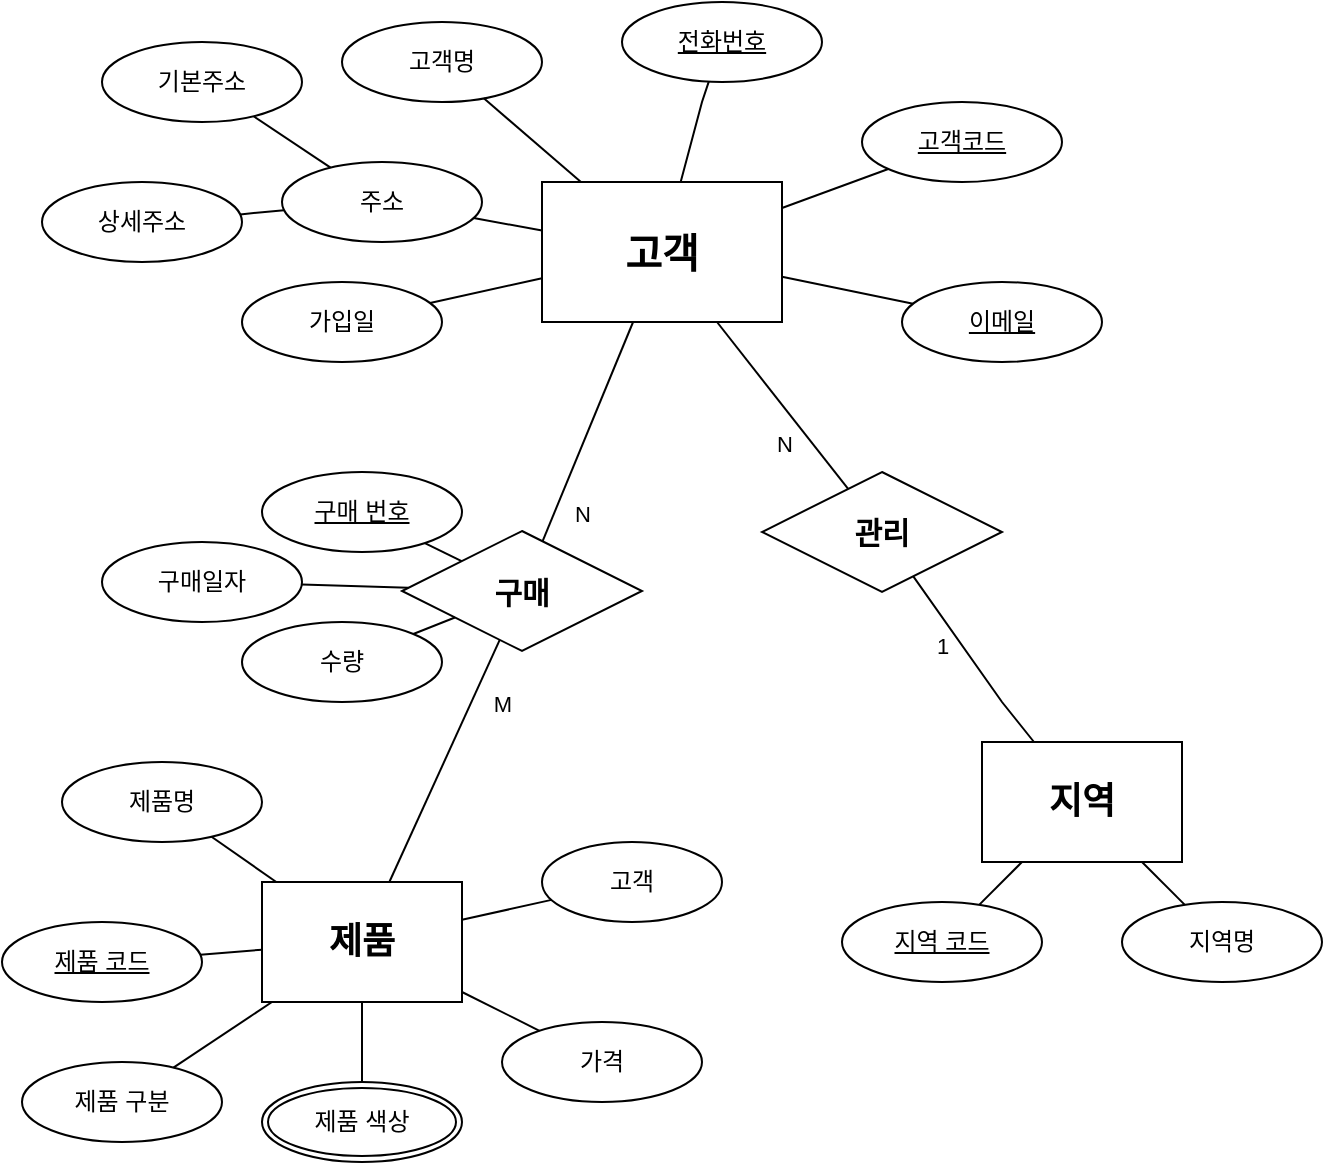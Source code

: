 <mxfile version="24.7.6" pages="2">
  <diagram name="페이지-1" id="dNF1UFYaSVlxBRXopvtU">
    <mxGraphModel dx="1227" dy="624" grid="1" gridSize="10" guides="1" tooltips="1" connect="1" arrows="1" fold="1" page="1" pageScale="1" pageWidth="827" pageHeight="1169" math="0" shadow="0">
      <root>
        <mxCell id="0" />
        <mxCell id="1" parent="0" />
        <mxCell id="-nFmehJWdLi-2tBVaaln-1" value="&lt;font style=&quot;font-size: 20px;&quot;&gt;&lt;b&gt;고객&lt;/b&gt;&lt;/font&gt;" style="whiteSpace=wrap;html=1;align=center;" vertex="1" parent="1">
          <mxGeometry x="420" y="380" width="120" height="70" as="geometry" />
        </mxCell>
        <mxCell id="-nFmehJWdLi-2tBVaaln-2" value="&lt;font style=&quot;font-size: 12px;&quot;&gt;고객명&lt;/font&gt;" style="ellipse;whiteSpace=wrap;html=1;align=center;" vertex="1" parent="1">
          <mxGeometry x="320" y="300" width="100" height="40" as="geometry" />
        </mxCell>
        <mxCell id="-nFmehJWdLi-2tBVaaln-3" value="" style="endArrow=none;html=1;rounded=0;" edge="1" parent="1" source="-nFmehJWdLi-2tBVaaln-2" target="-nFmehJWdLi-2tBVaaln-1">
          <mxGeometry relative="1" as="geometry">
            <mxPoint x="410" y="510" as="sourcePoint" />
            <mxPoint x="570" y="510" as="targetPoint" />
          </mxGeometry>
        </mxCell>
        <mxCell id="-nFmehJWdLi-2tBVaaln-4" value="전화번호" style="ellipse;whiteSpace=wrap;html=1;align=center;fontStyle=4;" vertex="1" parent="1">
          <mxGeometry x="460" y="290" width="100" height="40" as="geometry" />
        </mxCell>
        <mxCell id="-nFmehJWdLi-2tBVaaln-6" value="" style="endArrow=none;html=1;rounded=0;" edge="1" parent="1" source="-nFmehJWdLi-2tBVaaln-1" target="-nFmehJWdLi-2tBVaaln-4">
          <mxGeometry relative="1" as="geometry">
            <mxPoint x="401" y="348" as="sourcePoint" />
            <mxPoint x="449" y="390" as="targetPoint" />
            <Array as="points">
              <mxPoint x="500" y="340" />
            </Array>
          </mxGeometry>
        </mxCell>
        <mxCell id="-nFmehJWdLi-2tBVaaln-7" value="이메일" style="ellipse;whiteSpace=wrap;html=1;align=center;fontStyle=4;" vertex="1" parent="1">
          <mxGeometry x="600" y="430" width="100" height="40" as="geometry" />
        </mxCell>
        <mxCell id="-nFmehJWdLi-2tBVaaln-8" value="고객코드" style="ellipse;whiteSpace=wrap;html=1;align=center;fontStyle=4;" vertex="1" parent="1">
          <mxGeometry x="580" y="340" width="100" height="40" as="geometry" />
        </mxCell>
        <mxCell id="-nFmehJWdLi-2tBVaaln-9" value="" style="endArrow=none;html=1;rounded=0;" edge="1" parent="1" source="-nFmehJWdLi-2tBVaaln-1" target="-nFmehJWdLi-2tBVaaln-8">
          <mxGeometry relative="1" as="geometry">
            <mxPoint x="499" y="390" as="sourcePoint" />
            <mxPoint x="514" y="340" as="targetPoint" />
            <Array as="points" />
          </mxGeometry>
        </mxCell>
        <mxCell id="-nFmehJWdLi-2tBVaaln-10" value="" style="endArrow=none;html=1;rounded=0;" edge="1" parent="1" source="-nFmehJWdLi-2tBVaaln-1" target="-nFmehJWdLi-2tBVaaln-7">
          <mxGeometry relative="1" as="geometry">
            <mxPoint x="532" y="408" as="sourcePoint" />
            <mxPoint x="580" y="450" as="targetPoint" />
          </mxGeometry>
        </mxCell>
        <mxCell id="-nFmehJWdLi-2tBVaaln-11" value="주소" style="ellipse;whiteSpace=wrap;html=1;align=center;" vertex="1" parent="1">
          <mxGeometry x="290" y="370" width="100" height="40" as="geometry" />
        </mxCell>
        <mxCell id="-nFmehJWdLi-2tBVaaln-12" value="" style="endArrow=none;html=1;rounded=0;" edge="1" parent="1" source="-nFmehJWdLi-2tBVaaln-11" target="-nFmehJWdLi-2tBVaaln-1">
          <mxGeometry relative="1" as="geometry">
            <mxPoint x="410" y="510" as="sourcePoint" />
            <mxPoint x="570" y="510" as="targetPoint" />
          </mxGeometry>
        </mxCell>
        <mxCell id="-nFmehJWdLi-2tBVaaln-13" value="기본주소" style="ellipse;whiteSpace=wrap;html=1;align=center;" vertex="1" parent="1">
          <mxGeometry x="200" y="310" width="100" height="40" as="geometry" />
        </mxCell>
        <mxCell id="-nFmehJWdLi-2tBVaaln-15" value="상세주소" style="ellipse;whiteSpace=wrap;html=1;align=center;" vertex="1" parent="1">
          <mxGeometry x="170" y="380" width="100" height="40" as="geometry" />
        </mxCell>
        <mxCell id="-nFmehJWdLi-2tBVaaln-16" value="" style="endArrow=none;html=1;rounded=0;" edge="1" parent="1" source="-nFmehJWdLi-2tBVaaln-15" target="-nFmehJWdLi-2tBVaaln-11">
          <mxGeometry relative="1" as="geometry">
            <mxPoint x="180" y="440" as="sourcePoint" />
            <mxPoint x="340" y="440" as="targetPoint" />
          </mxGeometry>
        </mxCell>
        <mxCell id="-nFmehJWdLi-2tBVaaln-17" value="" style="endArrow=none;html=1;rounded=0;" edge="1" parent="1" source="-nFmehJWdLi-2tBVaaln-13" target="-nFmehJWdLi-2tBVaaln-11">
          <mxGeometry relative="1" as="geometry">
            <mxPoint x="410" y="510" as="sourcePoint" />
            <mxPoint x="310" y="410" as="targetPoint" />
          </mxGeometry>
        </mxCell>
        <mxCell id="-nFmehJWdLi-2tBVaaln-18" value="가입일" style="ellipse;whiteSpace=wrap;html=1;align=center;" vertex="1" parent="1">
          <mxGeometry x="270" y="430" width="100" height="40" as="geometry" />
        </mxCell>
        <mxCell id="-nFmehJWdLi-2tBVaaln-19" value="" style="endArrow=none;html=1;rounded=0;" edge="1" parent="1" source="-nFmehJWdLi-2tBVaaln-18" target="-nFmehJWdLi-2tBVaaln-1">
          <mxGeometry relative="1" as="geometry">
            <mxPoint x="390" y="429" as="sourcePoint" />
            <mxPoint x="430" y="427" as="targetPoint" />
          </mxGeometry>
        </mxCell>
        <mxCell id="-nFmehJWdLi-2tBVaaln-21" value="" style="endArrow=none;html=1;rounded=0;" edge="1" parent="1" source="-nFmehJWdLi-2tBVaaln-1" target="-nFmehJWdLi-2tBVaaln-49">
          <mxGeometry relative="1" as="geometry">
            <mxPoint x="550" y="437" as="sourcePoint" />
            <mxPoint x="550" y="500" as="targetPoint" />
          </mxGeometry>
        </mxCell>
        <mxCell id="-nFmehJWdLi-2tBVaaln-52" value="N" style="edgeLabel;html=1;align=center;verticalAlign=middle;resizable=0;points=[];" vertex="1" connectable="0" parent="-nFmehJWdLi-2tBVaaln-21">
          <mxGeometry x="0.36" y="2" relative="1" as="geometry">
            <mxPoint x="-13" y="5" as="offset" />
          </mxGeometry>
        </mxCell>
        <mxCell id="-nFmehJWdLi-2tBVaaln-22" value="&lt;font style=&quot;font-size: 18px;&quot;&gt;&lt;b&gt;지역&lt;/b&gt;&lt;/font&gt;" style="whiteSpace=wrap;html=1;align=center;" vertex="1" parent="1">
          <mxGeometry x="640" y="660" width="100" height="60" as="geometry" />
        </mxCell>
        <mxCell id="-nFmehJWdLi-2tBVaaln-23" value="지역명" style="ellipse;whiteSpace=wrap;html=1;align=center;" vertex="1" parent="1">
          <mxGeometry x="710" y="740" width="100" height="40" as="geometry" />
        </mxCell>
        <mxCell id="-nFmehJWdLi-2tBVaaln-25" value="" style="endArrow=none;html=1;rounded=0;" edge="1" parent="1" source="-nFmehJWdLi-2tBVaaln-41" target="-nFmehJWdLi-2tBVaaln-22">
          <mxGeometry relative="1" as="geometry">
            <mxPoint x="634.659" y="760.879" as="sourcePoint" />
            <mxPoint x="770" y="680" as="targetPoint" />
          </mxGeometry>
        </mxCell>
        <mxCell id="-nFmehJWdLi-2tBVaaln-26" value="" style="endArrow=none;html=1;rounded=0;" edge="1" parent="1" source="-nFmehJWdLi-2tBVaaln-22" target="-nFmehJWdLi-2tBVaaln-23">
          <mxGeometry relative="1" as="geometry">
            <mxPoint x="610" y="680" as="sourcePoint" />
            <mxPoint x="770" y="680" as="targetPoint" />
          </mxGeometry>
        </mxCell>
        <mxCell id="-nFmehJWdLi-2tBVaaln-29" value="&lt;span style=&quot;font-size: 18px;&quot;&gt;&lt;b&gt;제품&lt;/b&gt;&lt;/span&gt;" style="whiteSpace=wrap;html=1;align=center;" vertex="1" parent="1">
          <mxGeometry x="280" y="730" width="100" height="60" as="geometry" />
        </mxCell>
        <mxCell id="-nFmehJWdLi-2tBVaaln-31" value="제품명" style="ellipse;whiteSpace=wrap;html=1;align=center;" vertex="1" parent="1">
          <mxGeometry x="180" y="670" width="100" height="40" as="geometry" />
        </mxCell>
        <mxCell id="-nFmehJWdLi-2tBVaaln-32" value="제품 구분" style="ellipse;whiteSpace=wrap;html=1;align=center;" vertex="1" parent="1">
          <mxGeometry x="160" y="820" width="100" height="40" as="geometry" />
        </mxCell>
        <mxCell id="-nFmehJWdLi-2tBVaaln-33" value="가격" style="ellipse;whiteSpace=wrap;html=1;align=center;" vertex="1" parent="1">
          <mxGeometry x="400" y="800" width="100" height="40" as="geometry" />
        </mxCell>
        <mxCell id="-nFmehJWdLi-2tBVaaln-35" value="제품 색상" style="ellipse;shape=doubleEllipse;margin=3;whiteSpace=wrap;html=1;align=center;" vertex="1" parent="1">
          <mxGeometry x="280" y="830" width="100" height="40" as="geometry" />
        </mxCell>
        <mxCell id="-nFmehJWdLi-2tBVaaln-36" value="" style="endArrow=none;html=1;rounded=0;" edge="1" parent="1" source="-nFmehJWdLi-2tBVaaln-31" target="-nFmehJWdLi-2tBVaaln-29">
          <mxGeometry relative="1" as="geometry">
            <mxPoint x="600" y="700" as="sourcePoint" />
            <mxPoint x="760" y="700" as="targetPoint" />
          </mxGeometry>
        </mxCell>
        <mxCell id="-nFmehJWdLi-2tBVaaln-37" value="" style="endArrow=none;html=1;rounded=0;" edge="1" parent="1" source="-nFmehJWdLi-2tBVaaln-32" target="-nFmehJWdLi-2tBVaaln-29">
          <mxGeometry relative="1" as="geometry">
            <mxPoint x="420" y="690" as="sourcePoint" />
            <mxPoint x="297" y="740" as="targetPoint" />
            <Array as="points" />
          </mxGeometry>
        </mxCell>
        <mxCell id="-nFmehJWdLi-2tBVaaln-38" value="" style="endArrow=none;html=1;rounded=0;" edge="1" parent="1" source="-nFmehJWdLi-2tBVaaln-33" target="-nFmehJWdLi-2tBVaaln-29">
          <mxGeometry relative="1" as="geometry">
            <mxPoint x="415" y="717" as="sourcePoint" />
            <mxPoint x="383" y="740" as="targetPoint" />
            <Array as="points" />
          </mxGeometry>
        </mxCell>
        <mxCell id="-nFmehJWdLi-2tBVaaln-39" value="" style="endArrow=none;html=1;rounded=0;" edge="1" parent="1" source="-nFmehJWdLi-2tBVaaln-35" target="-nFmehJWdLi-2tBVaaln-29">
          <mxGeometry relative="1" as="geometry">
            <mxPoint x="425" y="727" as="sourcePoint" />
            <mxPoint x="393" y="750" as="targetPoint" />
            <Array as="points" />
          </mxGeometry>
        </mxCell>
        <mxCell id="-nFmehJWdLi-2tBVaaln-40" value="" style="endArrow=none;html=1;rounded=0;" edge="1" parent="1" source="-nFmehJWdLi-2tBVaaln-43" target="-nFmehJWdLi-2tBVaaln-29">
          <mxGeometry relative="1" as="geometry">
            <mxPoint x="249.144" y="766.314" as="sourcePoint" />
            <mxPoint x="403" y="760" as="targetPoint" />
            <Array as="points" />
          </mxGeometry>
        </mxCell>
        <mxCell id="-nFmehJWdLi-2tBVaaln-41" value="지역 코드" style="ellipse;whiteSpace=wrap;html=1;align=center;fontStyle=4;" vertex="1" parent="1">
          <mxGeometry x="570" y="740" width="100" height="40" as="geometry" />
        </mxCell>
        <mxCell id="-nFmehJWdLi-2tBVaaln-43" value="제품 코드" style="ellipse;whiteSpace=wrap;html=1;align=center;fontStyle=4;" vertex="1" parent="1">
          <mxGeometry x="150" y="750" width="100" height="40" as="geometry" />
        </mxCell>
        <mxCell id="-nFmehJWdLi-2tBVaaln-46" value="" style="endArrow=none;html=1;rounded=0;" edge="1" parent="1" source="-nFmehJWdLi-2tBVaaln-1" target="-nFmehJWdLi-2tBVaaln-53">
          <mxGeometry relative="1" as="geometry">
            <mxPoint x="465" y="460" as="sourcePoint" />
            <mxPoint x="440.866" y="500.94" as="targetPoint" />
          </mxGeometry>
        </mxCell>
        <mxCell id="-nFmehJWdLi-2tBVaaln-67" value="M" style="edgeLabel;html=1;align=center;verticalAlign=middle;resizable=0;points=[];" vertex="1" connectable="0" parent="-nFmehJWdLi-2tBVaaln-46">
          <mxGeometry x="-0.04" y="2" relative="1" as="geometry">
            <mxPoint x="-46" y="137" as="offset" />
          </mxGeometry>
        </mxCell>
        <mxCell id="-nFmehJWdLi-2tBVaaln-47" value="고객" style="ellipse;whiteSpace=wrap;html=1;align=center;" vertex="1" parent="1">
          <mxGeometry x="420" y="710" width="90" height="40" as="geometry" />
        </mxCell>
        <mxCell id="-nFmehJWdLi-2tBVaaln-48" value="" style="endArrow=none;html=1;rounded=0;" edge="1" parent="1" source="-nFmehJWdLi-2tBVaaln-29" target="-nFmehJWdLi-2tBVaaln-47">
          <mxGeometry relative="1" as="geometry">
            <mxPoint x="246" y="833" as="sourcePoint" />
            <mxPoint x="295" y="800" as="targetPoint" />
            <Array as="points" />
          </mxGeometry>
        </mxCell>
        <mxCell id="-nFmehJWdLi-2tBVaaln-49" value="&lt;b&gt;&lt;font style=&quot;font-size: 15px;&quot;&gt;관리&lt;/font&gt;&lt;/b&gt;" style="shape=rhombus;perimeter=rhombusPerimeter;whiteSpace=wrap;html=1;align=center;" vertex="1" parent="1">
          <mxGeometry x="530" y="525" width="120" height="60" as="geometry" />
        </mxCell>
        <mxCell id="-nFmehJWdLi-2tBVaaln-50" value="" style="endArrow=none;html=1;rounded=0;" edge="1" parent="1" source="-nFmehJWdLi-2tBVaaln-49" target="-nFmehJWdLi-2tBVaaln-22">
          <mxGeometry relative="1" as="geometry">
            <mxPoint x="480" y="530" as="sourcePoint" />
            <mxPoint x="640" y="530" as="targetPoint" />
            <Array as="points">
              <mxPoint x="650" y="640" />
            </Array>
          </mxGeometry>
        </mxCell>
        <mxCell id="-nFmehJWdLi-2tBVaaln-51" value="1&lt;div&gt;&lt;br&gt;&lt;/div&gt;" style="edgeLabel;html=1;align=center;verticalAlign=middle;resizable=0;points=[];" vertex="1" connectable="0" parent="-nFmehJWdLi-2tBVaaln-50">
          <mxGeometry x="0.252" y="4" relative="1" as="geometry">
            <mxPoint x="-26" y="-8" as="offset" />
          </mxGeometry>
        </mxCell>
        <mxCell id="-nFmehJWdLi-2tBVaaln-53" value="&lt;font style=&quot;font-size: 15px;&quot;&gt;&lt;b&gt;구매&lt;/b&gt;&lt;/font&gt;" style="shape=rhombus;perimeter=rhombusPerimeter;whiteSpace=wrap;html=1;align=center;" vertex="1" parent="1">
          <mxGeometry x="350" y="554.5" width="120" height="60" as="geometry" />
        </mxCell>
        <mxCell id="-nFmehJWdLi-2tBVaaln-58" value="" style="endArrow=none;html=1;rounded=0;" edge="1" parent="1" source="-nFmehJWdLi-2tBVaaln-53" target="-nFmehJWdLi-2tBVaaln-29">
          <mxGeometry relative="1" as="geometry">
            <mxPoint x="480" y="650" as="sourcePoint" />
            <mxPoint x="640" y="650" as="targetPoint" />
          </mxGeometry>
        </mxCell>
        <mxCell id="-nFmehJWdLi-2tBVaaln-66" value="N" style="edgeLabel;html=1;align=center;verticalAlign=middle;resizable=0;points=[];" vertex="1" connectable="0" parent="-nFmehJWdLi-2tBVaaln-58">
          <mxGeometry x="-0.045" y="-3" relative="1" as="geometry">
            <mxPoint x="70" y="-120" as="offset" />
          </mxGeometry>
        </mxCell>
        <mxCell id="-nFmehJWdLi-2tBVaaln-59" value="구매일자" style="ellipse;whiteSpace=wrap;html=1;align=center;" vertex="1" parent="1">
          <mxGeometry x="200" y="560" width="100" height="40" as="geometry" />
        </mxCell>
        <mxCell id="-nFmehJWdLi-2tBVaaln-60" value="수량" style="ellipse;whiteSpace=wrap;html=1;align=center;" vertex="1" parent="1">
          <mxGeometry x="270" y="600" width="100" height="40" as="geometry" />
        </mxCell>
        <mxCell id="-nFmehJWdLi-2tBVaaln-62" value="구매 번호" style="ellipse;whiteSpace=wrap;html=1;align=center;fontStyle=4;" vertex="1" parent="1">
          <mxGeometry x="280" y="525" width="100" height="40" as="geometry" />
        </mxCell>
        <mxCell id="-nFmehJWdLi-2tBVaaln-63" value="" style="endArrow=none;html=1;rounded=0;" edge="1" parent="1" source="-nFmehJWdLi-2tBVaaln-62" target="-nFmehJWdLi-2tBVaaln-53">
          <mxGeometry relative="1" as="geometry">
            <mxPoint x="480" y="530" as="sourcePoint" />
            <mxPoint x="640" y="530" as="targetPoint" />
          </mxGeometry>
        </mxCell>
        <mxCell id="-nFmehJWdLi-2tBVaaln-64" value="" style="endArrow=none;html=1;rounded=0;" edge="1" parent="1" source="-nFmehJWdLi-2tBVaaln-59" target="-nFmehJWdLi-2tBVaaln-53">
          <mxGeometry relative="1" as="geometry">
            <mxPoint x="372" y="570" as="sourcePoint" />
            <mxPoint x="390" y="580" as="targetPoint" />
          </mxGeometry>
        </mxCell>
        <mxCell id="-nFmehJWdLi-2tBVaaln-65" value="" style="endArrow=none;html=1;rounded=0;" edge="1" parent="1" source="-nFmehJWdLi-2tBVaaln-60" target="-nFmehJWdLi-2tBVaaln-53">
          <mxGeometry relative="1" as="geometry">
            <mxPoint x="382" y="580" as="sourcePoint" />
            <mxPoint x="400" y="590" as="targetPoint" />
          </mxGeometry>
        </mxCell>
      </root>
    </mxGraphModel>
  </diagram>
  <diagram id="HDTzjxd5CKnHgSikG93E" name="페이지-2">
    <mxGraphModel dx="1269" dy="530" grid="1" gridSize="10" guides="1" tooltips="1" connect="1" arrows="1" fold="1" page="1" pageScale="1" pageWidth="827" pageHeight="1169" math="0" shadow="0">
      <root>
        <mxCell id="0" />
        <mxCell id="1" parent="0" />
        <mxCell id="ekoniDYoHtG8kIg82wjU-1" value="고객" style="shape=table;startSize=30;container=1;collapsible=1;childLayout=tableLayout;fixedRows=1;rowLines=0;fontStyle=1;align=center;resizeLast=1;html=1;" vertex="1" parent="1">
          <mxGeometry x="20" y="20" width="180" height="270" as="geometry" />
        </mxCell>
        <mxCell id="ekoniDYoHtG8kIg82wjU-2" value="" style="shape=tableRow;horizontal=0;startSize=0;swimlaneHead=0;swimlaneBody=0;fillColor=none;collapsible=0;dropTarget=0;points=[[0,0.5],[1,0.5]];portConstraint=eastwest;top=0;left=0;right=0;bottom=1;" vertex="1" parent="ekoniDYoHtG8kIg82wjU-1">
          <mxGeometry y="30" width="180" height="30" as="geometry" />
        </mxCell>
        <mxCell id="ekoniDYoHtG8kIg82wjU-3" value="PK" style="shape=partialRectangle;connectable=0;fillColor=none;top=0;left=0;bottom=0;right=0;fontStyle=1;overflow=hidden;whiteSpace=wrap;html=1;" vertex="1" parent="ekoniDYoHtG8kIg82wjU-2">
          <mxGeometry width="30" height="30" as="geometry">
            <mxRectangle width="30" height="30" as="alternateBounds" />
          </mxGeometry>
        </mxCell>
        <mxCell id="ekoniDYoHtG8kIg82wjU-4" value="고객코드" style="shape=partialRectangle;connectable=0;fillColor=none;top=0;left=0;bottom=0;right=0;align=left;spacingLeft=6;fontStyle=5;overflow=hidden;whiteSpace=wrap;html=1;" vertex="1" parent="ekoniDYoHtG8kIg82wjU-2">
          <mxGeometry x="30" width="150" height="30" as="geometry">
            <mxRectangle width="150" height="30" as="alternateBounds" />
          </mxGeometry>
        </mxCell>
        <mxCell id="ekoniDYoHtG8kIg82wjU-5" value="" style="shape=tableRow;horizontal=0;startSize=0;swimlaneHead=0;swimlaneBody=0;fillColor=none;collapsible=0;dropTarget=0;points=[[0,0.5],[1,0.5]];portConstraint=eastwest;top=0;left=0;right=0;bottom=0;" vertex="1" parent="ekoniDYoHtG8kIg82wjU-1">
          <mxGeometry y="60" width="180" height="30" as="geometry" />
        </mxCell>
        <mxCell id="ekoniDYoHtG8kIg82wjU-6" value="" style="shape=partialRectangle;connectable=0;fillColor=none;top=0;left=0;bottom=0;right=0;editable=1;overflow=hidden;whiteSpace=wrap;html=1;" vertex="1" parent="ekoniDYoHtG8kIg82wjU-5">
          <mxGeometry width="30" height="30" as="geometry">
            <mxRectangle width="30" height="30" as="alternateBounds" />
          </mxGeometry>
        </mxCell>
        <mxCell id="ekoniDYoHtG8kIg82wjU-7" value="고객명" style="shape=partialRectangle;connectable=0;fillColor=none;top=0;left=0;bottom=0;right=0;align=left;spacingLeft=6;overflow=hidden;whiteSpace=wrap;html=1;" vertex="1" parent="ekoniDYoHtG8kIg82wjU-5">
          <mxGeometry x="30" width="150" height="30" as="geometry">
            <mxRectangle width="150" height="30" as="alternateBounds" />
          </mxGeometry>
        </mxCell>
        <mxCell id="ekoniDYoHtG8kIg82wjU-8" value="" style="shape=tableRow;horizontal=0;startSize=0;swimlaneHead=0;swimlaneBody=0;fillColor=none;collapsible=0;dropTarget=0;points=[[0,0.5],[1,0.5]];portConstraint=eastwest;top=0;left=0;right=0;bottom=0;" vertex="1" parent="ekoniDYoHtG8kIg82wjU-1">
          <mxGeometry y="90" width="180" height="30" as="geometry" />
        </mxCell>
        <mxCell id="ekoniDYoHtG8kIg82wjU-9" value="" style="shape=partialRectangle;connectable=0;fillColor=none;top=0;left=0;bottom=0;right=0;editable=1;overflow=hidden;whiteSpace=wrap;html=1;" vertex="1" parent="ekoniDYoHtG8kIg82wjU-8">
          <mxGeometry width="30" height="30" as="geometry">
            <mxRectangle width="30" height="30" as="alternateBounds" />
          </mxGeometry>
        </mxCell>
        <mxCell id="ekoniDYoHtG8kIg82wjU-10" value="전화번호" style="shape=partialRectangle;connectable=0;fillColor=none;top=0;left=0;bottom=0;right=0;align=left;spacingLeft=6;overflow=hidden;whiteSpace=wrap;html=1;" vertex="1" parent="ekoniDYoHtG8kIg82wjU-8">
          <mxGeometry x="30" width="150" height="30" as="geometry">
            <mxRectangle width="150" height="30" as="alternateBounds" />
          </mxGeometry>
        </mxCell>
        <mxCell id="ekoniDYoHtG8kIg82wjU-11" value="" style="shape=tableRow;horizontal=0;startSize=0;swimlaneHead=0;swimlaneBody=0;fillColor=none;collapsible=0;dropTarget=0;points=[[0,0.5],[1,0.5]];portConstraint=eastwest;top=0;left=0;right=0;bottom=0;" vertex="1" parent="ekoniDYoHtG8kIg82wjU-1">
          <mxGeometry y="120" width="180" height="30" as="geometry" />
        </mxCell>
        <mxCell id="ekoniDYoHtG8kIg82wjU-12" value="" style="shape=partialRectangle;connectable=0;fillColor=none;top=0;left=0;bottom=0;right=0;editable=1;overflow=hidden;whiteSpace=wrap;html=1;" vertex="1" parent="ekoniDYoHtG8kIg82wjU-11">
          <mxGeometry width="30" height="30" as="geometry">
            <mxRectangle width="30" height="30" as="alternateBounds" />
          </mxGeometry>
        </mxCell>
        <mxCell id="ekoniDYoHtG8kIg82wjU-13" value="이메일" style="shape=partialRectangle;connectable=0;fillColor=none;top=0;left=0;bottom=0;right=0;align=left;spacingLeft=6;overflow=hidden;whiteSpace=wrap;html=1;" vertex="1" parent="ekoniDYoHtG8kIg82wjU-11">
          <mxGeometry x="30" width="150" height="30" as="geometry">
            <mxRectangle width="150" height="30" as="alternateBounds" />
          </mxGeometry>
        </mxCell>
        <mxCell id="ekoniDYoHtG8kIg82wjU-27" value="" style="shape=tableRow;horizontal=0;startSize=0;swimlaneHead=0;swimlaneBody=0;fillColor=none;collapsible=0;dropTarget=0;points=[[0,0.5],[1,0.5]];portConstraint=eastwest;top=0;left=0;right=0;bottom=0;" vertex="1" parent="ekoniDYoHtG8kIg82wjU-1">
          <mxGeometry y="150" width="180" height="30" as="geometry" />
        </mxCell>
        <mxCell id="ekoniDYoHtG8kIg82wjU-28" value="" style="shape=partialRectangle;connectable=0;fillColor=none;top=0;left=0;bottom=0;right=0;editable=1;overflow=hidden;whiteSpace=wrap;html=1;" vertex="1" parent="ekoniDYoHtG8kIg82wjU-27">
          <mxGeometry width="30" height="30" as="geometry">
            <mxRectangle width="30" height="30" as="alternateBounds" />
          </mxGeometry>
        </mxCell>
        <mxCell id="ekoniDYoHtG8kIg82wjU-29" value="&lt;i&gt;기본주소&lt;/i&gt;" style="shape=partialRectangle;connectable=0;fillColor=none;top=0;left=0;bottom=0;right=0;align=left;spacingLeft=6;overflow=hidden;whiteSpace=wrap;html=1;" vertex="1" parent="ekoniDYoHtG8kIg82wjU-27">
          <mxGeometry x="30" width="150" height="30" as="geometry">
            <mxRectangle width="150" height="30" as="alternateBounds" />
          </mxGeometry>
        </mxCell>
        <mxCell id="ekoniDYoHtG8kIg82wjU-84" value="" style="shape=tableRow;horizontal=0;startSize=0;swimlaneHead=0;swimlaneBody=0;fillColor=none;collapsible=0;dropTarget=0;points=[[0,0.5],[1,0.5]];portConstraint=eastwest;top=0;left=0;right=0;bottom=0;" vertex="1" parent="ekoniDYoHtG8kIg82wjU-1">
          <mxGeometry y="180" width="180" height="30" as="geometry" />
        </mxCell>
        <mxCell id="ekoniDYoHtG8kIg82wjU-85" value="" style="shape=partialRectangle;connectable=0;fillColor=none;top=0;left=0;bottom=0;right=0;editable=1;overflow=hidden;whiteSpace=wrap;html=1;" vertex="1" parent="ekoniDYoHtG8kIg82wjU-84">
          <mxGeometry width="30" height="30" as="geometry">
            <mxRectangle width="30" height="30" as="alternateBounds" />
          </mxGeometry>
        </mxCell>
        <mxCell id="ekoniDYoHtG8kIg82wjU-86" value="&lt;i&gt;상세주소&lt;/i&gt;" style="shape=partialRectangle;connectable=0;fillColor=none;top=0;left=0;bottom=0;right=0;align=left;spacingLeft=6;overflow=hidden;whiteSpace=wrap;html=1;" vertex="1" parent="ekoniDYoHtG8kIg82wjU-84">
          <mxGeometry x="30" width="150" height="30" as="geometry">
            <mxRectangle width="150" height="30" as="alternateBounds" />
          </mxGeometry>
        </mxCell>
        <mxCell id="ekoniDYoHtG8kIg82wjU-30" value="" style="shape=tableRow;horizontal=0;startSize=0;swimlaneHead=0;swimlaneBody=0;fillColor=none;collapsible=0;dropTarget=0;points=[[0,0.5],[1,0.5]];portConstraint=eastwest;top=0;left=0;right=0;bottom=0;" vertex="1" parent="ekoniDYoHtG8kIg82wjU-1">
          <mxGeometry y="210" width="180" height="30" as="geometry" />
        </mxCell>
        <mxCell id="ekoniDYoHtG8kIg82wjU-31" value="" style="shape=partialRectangle;connectable=0;fillColor=none;top=0;left=0;bottom=0;right=0;editable=1;overflow=hidden;whiteSpace=wrap;html=1;" vertex="1" parent="ekoniDYoHtG8kIg82wjU-30">
          <mxGeometry width="30" height="30" as="geometry">
            <mxRectangle width="30" height="30" as="alternateBounds" />
          </mxGeometry>
        </mxCell>
        <mxCell id="ekoniDYoHtG8kIg82wjU-32" value="가입일" style="shape=partialRectangle;connectable=0;fillColor=none;top=0;left=0;bottom=0;right=0;align=left;spacingLeft=6;overflow=hidden;whiteSpace=wrap;html=1;" vertex="1" parent="ekoniDYoHtG8kIg82wjU-30">
          <mxGeometry x="30" width="150" height="30" as="geometry">
            <mxRectangle width="150" height="30" as="alternateBounds" />
          </mxGeometry>
        </mxCell>
        <mxCell id="p8I9KXLbRetuq8RrOWGO-1" value="" style="shape=tableRow;horizontal=0;startSize=0;swimlaneHead=0;swimlaneBody=0;fillColor=none;collapsible=0;dropTarget=0;points=[[0,0.5],[1,0.5]];portConstraint=eastwest;top=0;left=0;right=0;bottom=0;" vertex="1" parent="ekoniDYoHtG8kIg82wjU-1">
          <mxGeometry y="240" width="180" height="30" as="geometry" />
        </mxCell>
        <mxCell id="p8I9KXLbRetuq8RrOWGO-2" value="&lt;b&gt;FK&lt;/b&gt;" style="shape=partialRectangle;connectable=0;fillColor=none;top=0;left=0;bottom=0;right=0;editable=1;overflow=hidden;whiteSpace=wrap;html=1;" vertex="1" parent="p8I9KXLbRetuq8RrOWGO-1">
          <mxGeometry width="30" height="30" as="geometry">
            <mxRectangle width="30" height="30" as="alternateBounds" />
          </mxGeometry>
        </mxCell>
        <mxCell id="p8I9KXLbRetuq8RrOWGO-3" value="&lt;b&gt;지역코드&lt;/b&gt;" style="shape=partialRectangle;connectable=0;fillColor=none;top=0;left=0;bottom=0;right=0;align=left;spacingLeft=6;overflow=hidden;whiteSpace=wrap;html=1;" vertex="1" parent="p8I9KXLbRetuq8RrOWGO-1">
          <mxGeometry x="30" width="150" height="30" as="geometry">
            <mxRectangle width="150" height="30" as="alternateBounds" />
          </mxGeometry>
        </mxCell>
        <mxCell id="ekoniDYoHtG8kIg82wjU-36" value="구매" style="shape=table;startSize=30;container=1;collapsible=1;childLayout=tableLayout;fixedRows=1;rowLines=0;fontStyle=1;align=center;resizeLast=1;html=1;" vertex="1" parent="1">
          <mxGeometry x="310" y="20" width="180" height="170" as="geometry" />
        </mxCell>
        <mxCell id="ekoniDYoHtG8kIg82wjU-37" value="" style="shape=tableRow;horizontal=0;startSize=0;swimlaneHead=0;swimlaneBody=0;fillColor=none;collapsible=0;dropTarget=0;points=[[0,0.5],[1,0.5]];portConstraint=eastwest;top=0;left=0;right=0;bottom=1;" vertex="1" parent="ekoniDYoHtG8kIg82wjU-36">
          <mxGeometry y="30" width="180" height="20" as="geometry" />
        </mxCell>
        <mxCell id="ekoniDYoHtG8kIg82wjU-38" value="PK" style="shape=partialRectangle;connectable=0;fillColor=none;top=0;left=0;bottom=0;right=0;fontStyle=1;overflow=hidden;whiteSpace=wrap;html=1;" vertex="1" parent="ekoniDYoHtG8kIg82wjU-37">
          <mxGeometry width="30" height="20" as="geometry">
            <mxRectangle width="30" height="20" as="alternateBounds" />
          </mxGeometry>
        </mxCell>
        <mxCell id="ekoniDYoHtG8kIg82wjU-39" value="구매 번호" style="shape=partialRectangle;connectable=0;fillColor=none;top=0;left=0;bottom=0;right=0;align=left;spacingLeft=6;fontStyle=5;overflow=hidden;whiteSpace=wrap;html=1;" vertex="1" parent="ekoniDYoHtG8kIg82wjU-37">
          <mxGeometry x="30" width="150" height="20" as="geometry">
            <mxRectangle width="150" height="20" as="alternateBounds" />
          </mxGeometry>
        </mxCell>
        <mxCell id="ekoniDYoHtG8kIg82wjU-40" value="" style="shape=tableRow;horizontal=0;startSize=0;swimlaneHead=0;swimlaneBody=0;fillColor=none;collapsible=0;dropTarget=0;points=[[0,0.5],[1,0.5]];portConstraint=eastwest;top=0;left=0;right=0;bottom=0;" vertex="1" parent="ekoniDYoHtG8kIg82wjU-36">
          <mxGeometry y="50" width="180" height="30" as="geometry" />
        </mxCell>
        <mxCell id="ekoniDYoHtG8kIg82wjU-41" value="" style="shape=partialRectangle;connectable=0;fillColor=none;top=0;left=0;bottom=0;right=0;editable=1;overflow=hidden;whiteSpace=wrap;html=1;" vertex="1" parent="ekoniDYoHtG8kIg82wjU-40">
          <mxGeometry width="30" height="30" as="geometry">
            <mxRectangle width="30" height="30" as="alternateBounds" />
          </mxGeometry>
        </mxCell>
        <mxCell id="ekoniDYoHtG8kIg82wjU-42" value="수량" style="shape=partialRectangle;connectable=0;fillColor=none;top=0;left=0;bottom=0;right=0;align=left;spacingLeft=6;overflow=hidden;whiteSpace=wrap;html=1;" vertex="1" parent="ekoniDYoHtG8kIg82wjU-40">
          <mxGeometry x="30" width="150" height="30" as="geometry">
            <mxRectangle width="150" height="30" as="alternateBounds" />
          </mxGeometry>
        </mxCell>
        <mxCell id="ekoniDYoHtG8kIg82wjU-43" value="" style="shape=tableRow;horizontal=0;startSize=0;swimlaneHead=0;swimlaneBody=0;fillColor=none;collapsible=0;dropTarget=0;points=[[0,0.5],[1,0.5]];portConstraint=eastwest;top=0;left=0;right=0;bottom=0;" vertex="1" parent="ekoniDYoHtG8kIg82wjU-36">
          <mxGeometry y="80" width="180" height="30" as="geometry" />
        </mxCell>
        <mxCell id="ekoniDYoHtG8kIg82wjU-44" value="" style="shape=partialRectangle;connectable=0;fillColor=none;top=0;left=0;bottom=0;right=0;editable=1;overflow=hidden;whiteSpace=wrap;html=1;" vertex="1" parent="ekoniDYoHtG8kIg82wjU-43">
          <mxGeometry width="30" height="30" as="geometry">
            <mxRectangle width="30" height="30" as="alternateBounds" />
          </mxGeometry>
        </mxCell>
        <mxCell id="ekoniDYoHtG8kIg82wjU-45" value="구매일자" style="shape=partialRectangle;connectable=0;fillColor=none;top=0;left=0;bottom=0;right=0;align=left;spacingLeft=6;overflow=hidden;whiteSpace=wrap;html=1;" vertex="1" parent="ekoniDYoHtG8kIg82wjU-43">
          <mxGeometry x="30" width="150" height="30" as="geometry">
            <mxRectangle width="150" height="30" as="alternateBounds" />
          </mxGeometry>
        </mxCell>
        <mxCell id="p8I9KXLbRetuq8RrOWGO-8" value="" style="shape=tableRow;horizontal=0;startSize=0;swimlaneHead=0;swimlaneBody=0;fillColor=none;collapsible=0;dropTarget=0;points=[[0,0.5],[1,0.5]];portConstraint=eastwest;top=0;left=0;right=0;bottom=0;" vertex="1" parent="ekoniDYoHtG8kIg82wjU-36">
          <mxGeometry y="110" width="180" height="30" as="geometry" />
        </mxCell>
        <mxCell id="p8I9KXLbRetuq8RrOWGO-9" value="&lt;b&gt;FK&lt;/b&gt;" style="shape=partialRectangle;connectable=0;fillColor=none;top=0;left=0;bottom=0;right=0;editable=1;overflow=hidden;whiteSpace=wrap;html=1;" vertex="1" parent="p8I9KXLbRetuq8RrOWGO-8">
          <mxGeometry width="30" height="30" as="geometry">
            <mxRectangle width="30" height="30" as="alternateBounds" />
          </mxGeometry>
        </mxCell>
        <mxCell id="p8I9KXLbRetuq8RrOWGO-10" value="&lt;b&gt;고객코드&lt;/b&gt;" style="shape=partialRectangle;connectable=0;fillColor=none;top=0;left=0;bottom=0;right=0;align=left;spacingLeft=6;overflow=hidden;whiteSpace=wrap;html=1;" vertex="1" parent="p8I9KXLbRetuq8RrOWGO-8">
          <mxGeometry x="30" width="150" height="30" as="geometry">
            <mxRectangle width="150" height="30" as="alternateBounds" />
          </mxGeometry>
        </mxCell>
        <mxCell id="p8I9KXLbRetuq8RrOWGO-11" value="" style="shape=tableRow;horizontal=0;startSize=0;swimlaneHead=0;swimlaneBody=0;fillColor=none;collapsible=0;dropTarget=0;points=[[0,0.5],[1,0.5]];portConstraint=eastwest;top=0;left=0;right=0;bottom=0;" vertex="1" parent="ekoniDYoHtG8kIg82wjU-36">
          <mxGeometry y="140" width="180" height="30" as="geometry" />
        </mxCell>
        <mxCell id="p8I9KXLbRetuq8RrOWGO-12" value="&lt;b&gt;FK&lt;/b&gt;" style="shape=partialRectangle;connectable=0;fillColor=none;top=0;left=0;bottom=0;right=0;editable=1;overflow=hidden;whiteSpace=wrap;html=1;" vertex="1" parent="p8I9KXLbRetuq8RrOWGO-11">
          <mxGeometry width="30" height="30" as="geometry">
            <mxRectangle width="30" height="30" as="alternateBounds" />
          </mxGeometry>
        </mxCell>
        <mxCell id="p8I9KXLbRetuq8RrOWGO-13" value="&lt;b&gt;제품코드&lt;/b&gt;" style="shape=partialRectangle;connectable=0;fillColor=none;top=0;left=0;bottom=0;right=0;align=left;spacingLeft=6;overflow=hidden;whiteSpace=wrap;html=1;" vertex="1" parent="p8I9KXLbRetuq8RrOWGO-11">
          <mxGeometry x="30" width="150" height="30" as="geometry">
            <mxRectangle width="150" height="30" as="alternateBounds" />
          </mxGeometry>
        </mxCell>
        <mxCell id="ekoniDYoHtG8kIg82wjU-49" value="지역" style="shape=table;startSize=30;container=1;collapsible=1;childLayout=tableLayout;fixedRows=1;rowLines=0;fontStyle=1;align=center;resizeLast=1;html=1;" vertex="1" parent="1">
          <mxGeometry x="20" y="380" width="180" height="90" as="geometry" />
        </mxCell>
        <mxCell id="ekoniDYoHtG8kIg82wjU-50" value="" style="shape=tableRow;horizontal=0;startSize=0;swimlaneHead=0;swimlaneBody=0;fillColor=none;collapsible=0;dropTarget=0;points=[[0,0.5],[1,0.5]];portConstraint=eastwest;top=0;left=0;right=0;bottom=1;" vertex="1" parent="ekoniDYoHtG8kIg82wjU-49">
          <mxGeometry y="30" width="180" height="30" as="geometry" />
        </mxCell>
        <mxCell id="ekoniDYoHtG8kIg82wjU-51" value="PK" style="shape=partialRectangle;connectable=0;fillColor=none;top=0;left=0;bottom=0;right=0;fontStyle=1;overflow=hidden;whiteSpace=wrap;html=1;" vertex="1" parent="ekoniDYoHtG8kIg82wjU-50">
          <mxGeometry width="30" height="30" as="geometry">
            <mxRectangle width="30" height="30" as="alternateBounds" />
          </mxGeometry>
        </mxCell>
        <mxCell id="ekoniDYoHtG8kIg82wjU-52" value="지역코드" style="shape=partialRectangle;connectable=0;fillColor=none;top=0;left=0;bottom=0;right=0;align=left;spacingLeft=6;fontStyle=5;overflow=hidden;whiteSpace=wrap;html=1;" vertex="1" parent="ekoniDYoHtG8kIg82wjU-50">
          <mxGeometry x="30" width="150" height="30" as="geometry">
            <mxRectangle width="150" height="30" as="alternateBounds" />
          </mxGeometry>
        </mxCell>
        <mxCell id="ekoniDYoHtG8kIg82wjU-53" value="" style="shape=tableRow;horizontal=0;startSize=0;swimlaneHead=0;swimlaneBody=0;fillColor=none;collapsible=0;dropTarget=0;points=[[0,0.5],[1,0.5]];portConstraint=eastwest;top=0;left=0;right=0;bottom=0;" vertex="1" parent="ekoniDYoHtG8kIg82wjU-49">
          <mxGeometry y="60" width="180" height="30" as="geometry" />
        </mxCell>
        <mxCell id="ekoniDYoHtG8kIg82wjU-54" value="" style="shape=partialRectangle;connectable=0;fillColor=none;top=0;left=0;bottom=0;right=0;editable=1;overflow=hidden;whiteSpace=wrap;html=1;" vertex="1" parent="ekoniDYoHtG8kIg82wjU-53">
          <mxGeometry width="30" height="30" as="geometry">
            <mxRectangle width="30" height="30" as="alternateBounds" />
          </mxGeometry>
        </mxCell>
        <mxCell id="ekoniDYoHtG8kIg82wjU-55" value="지역명" style="shape=partialRectangle;connectable=0;fillColor=none;top=0;left=0;bottom=0;right=0;align=left;spacingLeft=6;overflow=hidden;whiteSpace=wrap;html=1;" vertex="1" parent="ekoniDYoHtG8kIg82wjU-53">
          <mxGeometry x="30" width="150" height="30" as="geometry">
            <mxRectangle width="150" height="30" as="alternateBounds" />
          </mxGeometry>
        </mxCell>
        <mxCell id="ekoniDYoHtG8kIg82wjU-62" value="제품" style="shape=table;startSize=30;container=1;collapsible=1;childLayout=tableLayout;fixedRows=1;rowLines=0;fontStyle=1;align=center;resizeLast=1;html=1;" vertex="1" parent="1">
          <mxGeometry x="310" y="320" width="180" height="150" as="geometry" />
        </mxCell>
        <mxCell id="ekoniDYoHtG8kIg82wjU-63" value="" style="shape=tableRow;horizontal=0;startSize=0;swimlaneHead=0;swimlaneBody=0;fillColor=none;collapsible=0;dropTarget=0;points=[[0,0.5],[1,0.5]];portConstraint=eastwest;top=0;left=0;right=0;bottom=1;" vertex="1" parent="ekoniDYoHtG8kIg82wjU-62">
          <mxGeometry y="30" width="180" height="30" as="geometry" />
        </mxCell>
        <mxCell id="ekoniDYoHtG8kIg82wjU-64" value="PK" style="shape=partialRectangle;connectable=0;fillColor=none;top=0;left=0;bottom=0;right=0;fontStyle=1;overflow=hidden;whiteSpace=wrap;html=1;" vertex="1" parent="ekoniDYoHtG8kIg82wjU-63">
          <mxGeometry width="30" height="30" as="geometry">
            <mxRectangle width="30" height="30" as="alternateBounds" />
          </mxGeometry>
        </mxCell>
        <mxCell id="ekoniDYoHtG8kIg82wjU-65" value="제품코드" style="shape=partialRectangle;connectable=0;fillColor=none;top=0;left=0;bottom=0;right=0;align=left;spacingLeft=6;fontStyle=5;overflow=hidden;whiteSpace=wrap;html=1;" vertex="1" parent="ekoniDYoHtG8kIg82wjU-63">
          <mxGeometry x="30" width="150" height="30" as="geometry">
            <mxRectangle width="150" height="30" as="alternateBounds" />
          </mxGeometry>
        </mxCell>
        <mxCell id="ekoniDYoHtG8kIg82wjU-66" value="" style="shape=tableRow;horizontal=0;startSize=0;swimlaneHead=0;swimlaneBody=0;fillColor=none;collapsible=0;dropTarget=0;points=[[0,0.5],[1,0.5]];portConstraint=eastwest;top=0;left=0;right=0;bottom=0;" vertex="1" parent="ekoniDYoHtG8kIg82wjU-62">
          <mxGeometry y="60" width="180" height="30" as="geometry" />
        </mxCell>
        <mxCell id="ekoniDYoHtG8kIg82wjU-67" value="" style="shape=partialRectangle;connectable=0;fillColor=none;top=0;left=0;bottom=0;right=0;editable=1;overflow=hidden;whiteSpace=wrap;html=1;" vertex="1" parent="ekoniDYoHtG8kIg82wjU-66">
          <mxGeometry width="30" height="30" as="geometry">
            <mxRectangle width="30" height="30" as="alternateBounds" />
          </mxGeometry>
        </mxCell>
        <mxCell id="ekoniDYoHtG8kIg82wjU-68" value="제품명" style="shape=partialRectangle;connectable=0;fillColor=none;top=0;left=0;bottom=0;right=0;align=left;spacingLeft=6;overflow=hidden;whiteSpace=wrap;html=1;" vertex="1" parent="ekoniDYoHtG8kIg82wjU-66">
          <mxGeometry x="30" width="150" height="30" as="geometry">
            <mxRectangle width="150" height="30" as="alternateBounds" />
          </mxGeometry>
        </mxCell>
        <mxCell id="ekoniDYoHtG8kIg82wjU-69" value="" style="shape=tableRow;horizontal=0;startSize=0;swimlaneHead=0;swimlaneBody=0;fillColor=none;collapsible=0;dropTarget=0;points=[[0,0.5],[1,0.5]];portConstraint=eastwest;top=0;left=0;right=0;bottom=0;" vertex="1" parent="ekoniDYoHtG8kIg82wjU-62">
          <mxGeometry y="90" width="180" height="30" as="geometry" />
        </mxCell>
        <mxCell id="ekoniDYoHtG8kIg82wjU-70" value="" style="shape=partialRectangle;connectable=0;fillColor=none;top=0;left=0;bottom=0;right=0;editable=1;overflow=hidden;whiteSpace=wrap;html=1;" vertex="1" parent="ekoniDYoHtG8kIg82wjU-69">
          <mxGeometry width="30" height="30" as="geometry">
            <mxRectangle width="30" height="30" as="alternateBounds" />
          </mxGeometry>
        </mxCell>
        <mxCell id="ekoniDYoHtG8kIg82wjU-71" value="가격" style="shape=partialRectangle;connectable=0;fillColor=none;top=0;left=0;bottom=0;right=0;align=left;spacingLeft=6;overflow=hidden;whiteSpace=wrap;html=1;" vertex="1" parent="ekoniDYoHtG8kIg82wjU-69">
          <mxGeometry x="30" width="150" height="30" as="geometry">
            <mxRectangle width="150" height="30" as="alternateBounds" />
          </mxGeometry>
        </mxCell>
        <mxCell id="ekoniDYoHtG8kIg82wjU-75" value="" style="shape=tableRow;horizontal=0;startSize=0;swimlaneHead=0;swimlaneBody=0;fillColor=none;collapsible=0;dropTarget=0;points=[[0,0.5],[1,0.5]];portConstraint=eastwest;top=0;left=0;right=0;bottom=0;" vertex="1" parent="ekoniDYoHtG8kIg82wjU-62">
          <mxGeometry y="120" width="180" height="30" as="geometry" />
        </mxCell>
        <mxCell id="ekoniDYoHtG8kIg82wjU-76" value="" style="shape=partialRectangle;connectable=0;fillColor=none;top=0;left=0;bottom=0;right=0;editable=1;overflow=hidden;whiteSpace=wrap;html=1;" vertex="1" parent="ekoniDYoHtG8kIg82wjU-75">
          <mxGeometry width="30" height="30" as="geometry">
            <mxRectangle width="30" height="30" as="alternateBounds" />
          </mxGeometry>
        </mxCell>
        <mxCell id="ekoniDYoHtG8kIg82wjU-77" value="제품 구분" style="shape=partialRectangle;connectable=0;fillColor=none;top=0;left=0;bottom=0;right=0;align=left;spacingLeft=6;overflow=hidden;whiteSpace=wrap;html=1;" vertex="1" parent="ekoniDYoHtG8kIg82wjU-75">
          <mxGeometry x="30" width="150" height="30" as="geometry">
            <mxRectangle width="150" height="30" as="alternateBounds" />
          </mxGeometry>
        </mxCell>
        <mxCell id="ekoniDYoHtG8kIg82wjU-106" value="제품 색상" style="shape=table;startSize=30;container=1;collapsible=1;childLayout=tableLayout;fixedRows=1;rowLines=0;fontStyle=1;align=center;resizeLast=1;html=1;" vertex="1" parent="1">
          <mxGeometry x="600" y="585" width="180" height="150" as="geometry" />
        </mxCell>
        <mxCell id="ekoniDYoHtG8kIg82wjU-107" value="" style="shape=tableRow;horizontal=0;startSize=0;swimlaneHead=0;swimlaneBody=0;fillColor=none;collapsible=0;dropTarget=0;points=[[0,0.5],[1,0.5]];portConstraint=eastwest;top=0;left=0;right=0;bottom=1;" vertex="1" parent="ekoniDYoHtG8kIg82wjU-106">
          <mxGeometry y="30" width="180" height="30" as="geometry" />
        </mxCell>
        <mxCell id="ekoniDYoHtG8kIg82wjU-108" value="PK" style="shape=partialRectangle;connectable=0;fillColor=none;top=0;left=0;bottom=0;right=0;fontStyle=1;overflow=hidden;whiteSpace=wrap;html=1;" vertex="1" parent="ekoniDYoHtG8kIg82wjU-107">
          <mxGeometry width="30" height="30" as="geometry">
            <mxRectangle width="30" height="30" as="alternateBounds" />
          </mxGeometry>
        </mxCell>
        <mxCell id="ekoniDYoHtG8kIg82wjU-109" value="UniqueID" style="shape=partialRectangle;connectable=0;fillColor=none;top=0;left=0;bottom=0;right=0;align=left;spacingLeft=6;fontStyle=5;overflow=hidden;whiteSpace=wrap;html=1;" vertex="1" parent="ekoniDYoHtG8kIg82wjU-107">
          <mxGeometry x="30" width="150" height="30" as="geometry">
            <mxRectangle width="150" height="30" as="alternateBounds" />
          </mxGeometry>
        </mxCell>
        <mxCell id="ekoniDYoHtG8kIg82wjU-110" value="" style="shape=tableRow;horizontal=0;startSize=0;swimlaneHead=0;swimlaneBody=0;fillColor=none;collapsible=0;dropTarget=0;points=[[0,0.5],[1,0.5]];portConstraint=eastwest;top=0;left=0;right=0;bottom=0;" vertex="1" parent="ekoniDYoHtG8kIg82wjU-106">
          <mxGeometry y="60" width="180" height="30" as="geometry" />
        </mxCell>
        <mxCell id="ekoniDYoHtG8kIg82wjU-111" value="" style="shape=partialRectangle;connectable=0;fillColor=none;top=0;left=0;bottom=0;right=0;editable=1;overflow=hidden;whiteSpace=wrap;html=1;" vertex="1" parent="ekoniDYoHtG8kIg82wjU-110">
          <mxGeometry width="30" height="30" as="geometry">
            <mxRectangle width="30" height="30" as="alternateBounds" />
          </mxGeometry>
        </mxCell>
        <mxCell id="ekoniDYoHtG8kIg82wjU-112" value="Row 1" style="shape=partialRectangle;connectable=0;fillColor=none;top=0;left=0;bottom=0;right=0;align=left;spacingLeft=6;overflow=hidden;whiteSpace=wrap;html=1;" vertex="1" parent="ekoniDYoHtG8kIg82wjU-110">
          <mxGeometry x="30" width="150" height="30" as="geometry">
            <mxRectangle width="150" height="30" as="alternateBounds" />
          </mxGeometry>
        </mxCell>
        <mxCell id="ekoniDYoHtG8kIg82wjU-113" value="" style="shape=tableRow;horizontal=0;startSize=0;swimlaneHead=0;swimlaneBody=0;fillColor=none;collapsible=0;dropTarget=0;points=[[0,0.5],[1,0.5]];portConstraint=eastwest;top=0;left=0;right=0;bottom=0;" vertex="1" parent="ekoniDYoHtG8kIg82wjU-106">
          <mxGeometry y="90" width="180" height="30" as="geometry" />
        </mxCell>
        <mxCell id="ekoniDYoHtG8kIg82wjU-114" value="" style="shape=partialRectangle;connectable=0;fillColor=none;top=0;left=0;bottom=0;right=0;editable=1;overflow=hidden;whiteSpace=wrap;html=1;" vertex="1" parent="ekoniDYoHtG8kIg82wjU-113">
          <mxGeometry width="30" height="30" as="geometry">
            <mxRectangle width="30" height="30" as="alternateBounds" />
          </mxGeometry>
        </mxCell>
        <mxCell id="ekoniDYoHtG8kIg82wjU-115" value="Row 2" style="shape=partialRectangle;connectable=0;fillColor=none;top=0;left=0;bottom=0;right=0;align=left;spacingLeft=6;overflow=hidden;whiteSpace=wrap;html=1;" vertex="1" parent="ekoniDYoHtG8kIg82wjU-113">
          <mxGeometry x="30" width="150" height="30" as="geometry">
            <mxRectangle width="150" height="30" as="alternateBounds" />
          </mxGeometry>
        </mxCell>
        <mxCell id="ekoniDYoHtG8kIg82wjU-116" value="" style="shape=tableRow;horizontal=0;startSize=0;swimlaneHead=0;swimlaneBody=0;fillColor=none;collapsible=0;dropTarget=0;points=[[0,0.5],[1,0.5]];portConstraint=eastwest;top=0;left=0;right=0;bottom=0;" vertex="1" parent="ekoniDYoHtG8kIg82wjU-106">
          <mxGeometry y="120" width="180" height="30" as="geometry" />
        </mxCell>
        <mxCell id="ekoniDYoHtG8kIg82wjU-117" value="" style="shape=partialRectangle;connectable=0;fillColor=none;top=0;left=0;bottom=0;right=0;editable=1;overflow=hidden;whiteSpace=wrap;html=1;" vertex="1" parent="ekoniDYoHtG8kIg82wjU-116">
          <mxGeometry width="30" height="30" as="geometry">
            <mxRectangle width="30" height="30" as="alternateBounds" />
          </mxGeometry>
        </mxCell>
        <mxCell id="ekoniDYoHtG8kIg82wjU-118" value="Row 3" style="shape=partialRectangle;connectable=0;fillColor=none;top=0;left=0;bottom=0;right=0;align=left;spacingLeft=6;overflow=hidden;whiteSpace=wrap;html=1;" vertex="1" parent="ekoniDYoHtG8kIg82wjU-116">
          <mxGeometry x="30" width="150" height="30" as="geometry">
            <mxRectangle width="150" height="30" as="alternateBounds" />
          </mxGeometry>
        </mxCell>
        <mxCell id="p8I9KXLbRetuq8RrOWGO-6" value="" style="edgeStyle=entityRelationEdgeStyle;fontSize=12;html=1;endArrow=ERoneToMany;startArrow=ERmandOne;rounded=0;" edge="1" parent="1" source="ekoniDYoHtG8kIg82wjU-50" target="p8I9KXLbRetuq8RrOWGO-1">
          <mxGeometry width="100" height="100" relative="1" as="geometry">
            <mxPoint x="95" y="460" as="sourcePoint" />
            <mxPoint x="95" y="190" as="targetPoint" />
          </mxGeometry>
        </mxCell>
        <mxCell id="p8I9KXLbRetuq8RrOWGO-20" value="N" style="edgeLabel;html=1;align=center;verticalAlign=middle;resizable=0;points=[];" vertex="1" connectable="0" parent="p8I9KXLbRetuq8RrOWGO-6">
          <mxGeometry x="0.743" relative="1" as="geometry">
            <mxPoint x="-7" y="-15" as="offset" />
          </mxGeometry>
        </mxCell>
        <mxCell id="p8I9KXLbRetuq8RrOWGO-21" value="1" style="edgeLabel;html=1;align=center;verticalAlign=middle;resizable=0;points=[];" vertex="1" connectable="0" parent="p8I9KXLbRetuq8RrOWGO-6">
          <mxGeometry x="-0.752" y="3" relative="1" as="geometry">
            <mxPoint x="-6" y="18" as="offset" />
          </mxGeometry>
        </mxCell>
        <mxCell id="p8I9KXLbRetuq8RrOWGO-14" value="" style="edgeStyle=entityRelationEdgeStyle;fontSize=12;html=1;endArrow=ERoneToMany;startArrow=ERmandOne;rounded=0;" edge="1" parent="1" source="ekoniDYoHtG8kIg82wjU-2" target="p8I9KXLbRetuq8RrOWGO-8">
          <mxGeometry width="100" height="100" relative="1" as="geometry">
            <mxPoint x="550" y="290" as="sourcePoint" />
            <mxPoint x="650" y="190" as="targetPoint" />
          </mxGeometry>
        </mxCell>
        <mxCell id="p8I9KXLbRetuq8RrOWGO-16" value="1" style="edgeLabel;html=1;align=center;verticalAlign=middle;resizable=0;points=[];" vertex="1" connectable="0" parent="p8I9KXLbRetuq8RrOWGO-14">
          <mxGeometry x="-0.663" relative="1" as="geometry">
            <mxPoint x="-6" y="-15" as="offset" />
          </mxGeometry>
        </mxCell>
        <mxCell id="p8I9KXLbRetuq8RrOWGO-17" value="M" style="edgeLabel;html=1;align=center;verticalAlign=middle;resizable=0;points=[];" vertex="1" connectable="0" parent="p8I9KXLbRetuq8RrOWGO-14">
          <mxGeometry x="0.87" y="2" relative="1" as="geometry">
            <mxPoint x="-10" y="-13" as="offset" />
          </mxGeometry>
        </mxCell>
        <mxCell id="p8I9KXLbRetuq8RrOWGO-15" value="" style="edgeStyle=entityRelationEdgeStyle;fontSize=12;html=1;endArrow=ERoneToMany;startArrow=ERmandOne;rounded=0;" edge="1" parent="1" source="ekoniDYoHtG8kIg82wjU-63" target="p8I9KXLbRetuq8RrOWGO-11">
          <mxGeometry width="100" height="100" relative="1" as="geometry">
            <mxPoint x="550" y="290" as="sourcePoint" />
            <mxPoint x="650" y="190" as="targetPoint" />
          </mxGeometry>
        </mxCell>
        <mxCell id="p8I9KXLbRetuq8RrOWGO-18" value="N" style="edgeLabel;html=1;align=center;verticalAlign=middle;resizable=0;points=[];" vertex="1" connectable="0" parent="p8I9KXLbRetuq8RrOWGO-15">
          <mxGeometry x="0.832" relative="1" as="geometry">
            <mxPoint y="-15" as="offset" />
          </mxGeometry>
        </mxCell>
        <mxCell id="p8I9KXLbRetuq8RrOWGO-19" value="1" style="edgeLabel;html=1;align=center;verticalAlign=middle;resizable=0;points=[];" vertex="1" connectable="0" parent="p8I9KXLbRetuq8RrOWGO-15">
          <mxGeometry x="-0.808" y="-2" relative="1" as="geometry">
            <mxPoint y="13" as="offset" />
          </mxGeometry>
        </mxCell>
      </root>
    </mxGraphModel>
  </diagram>
</mxfile>
